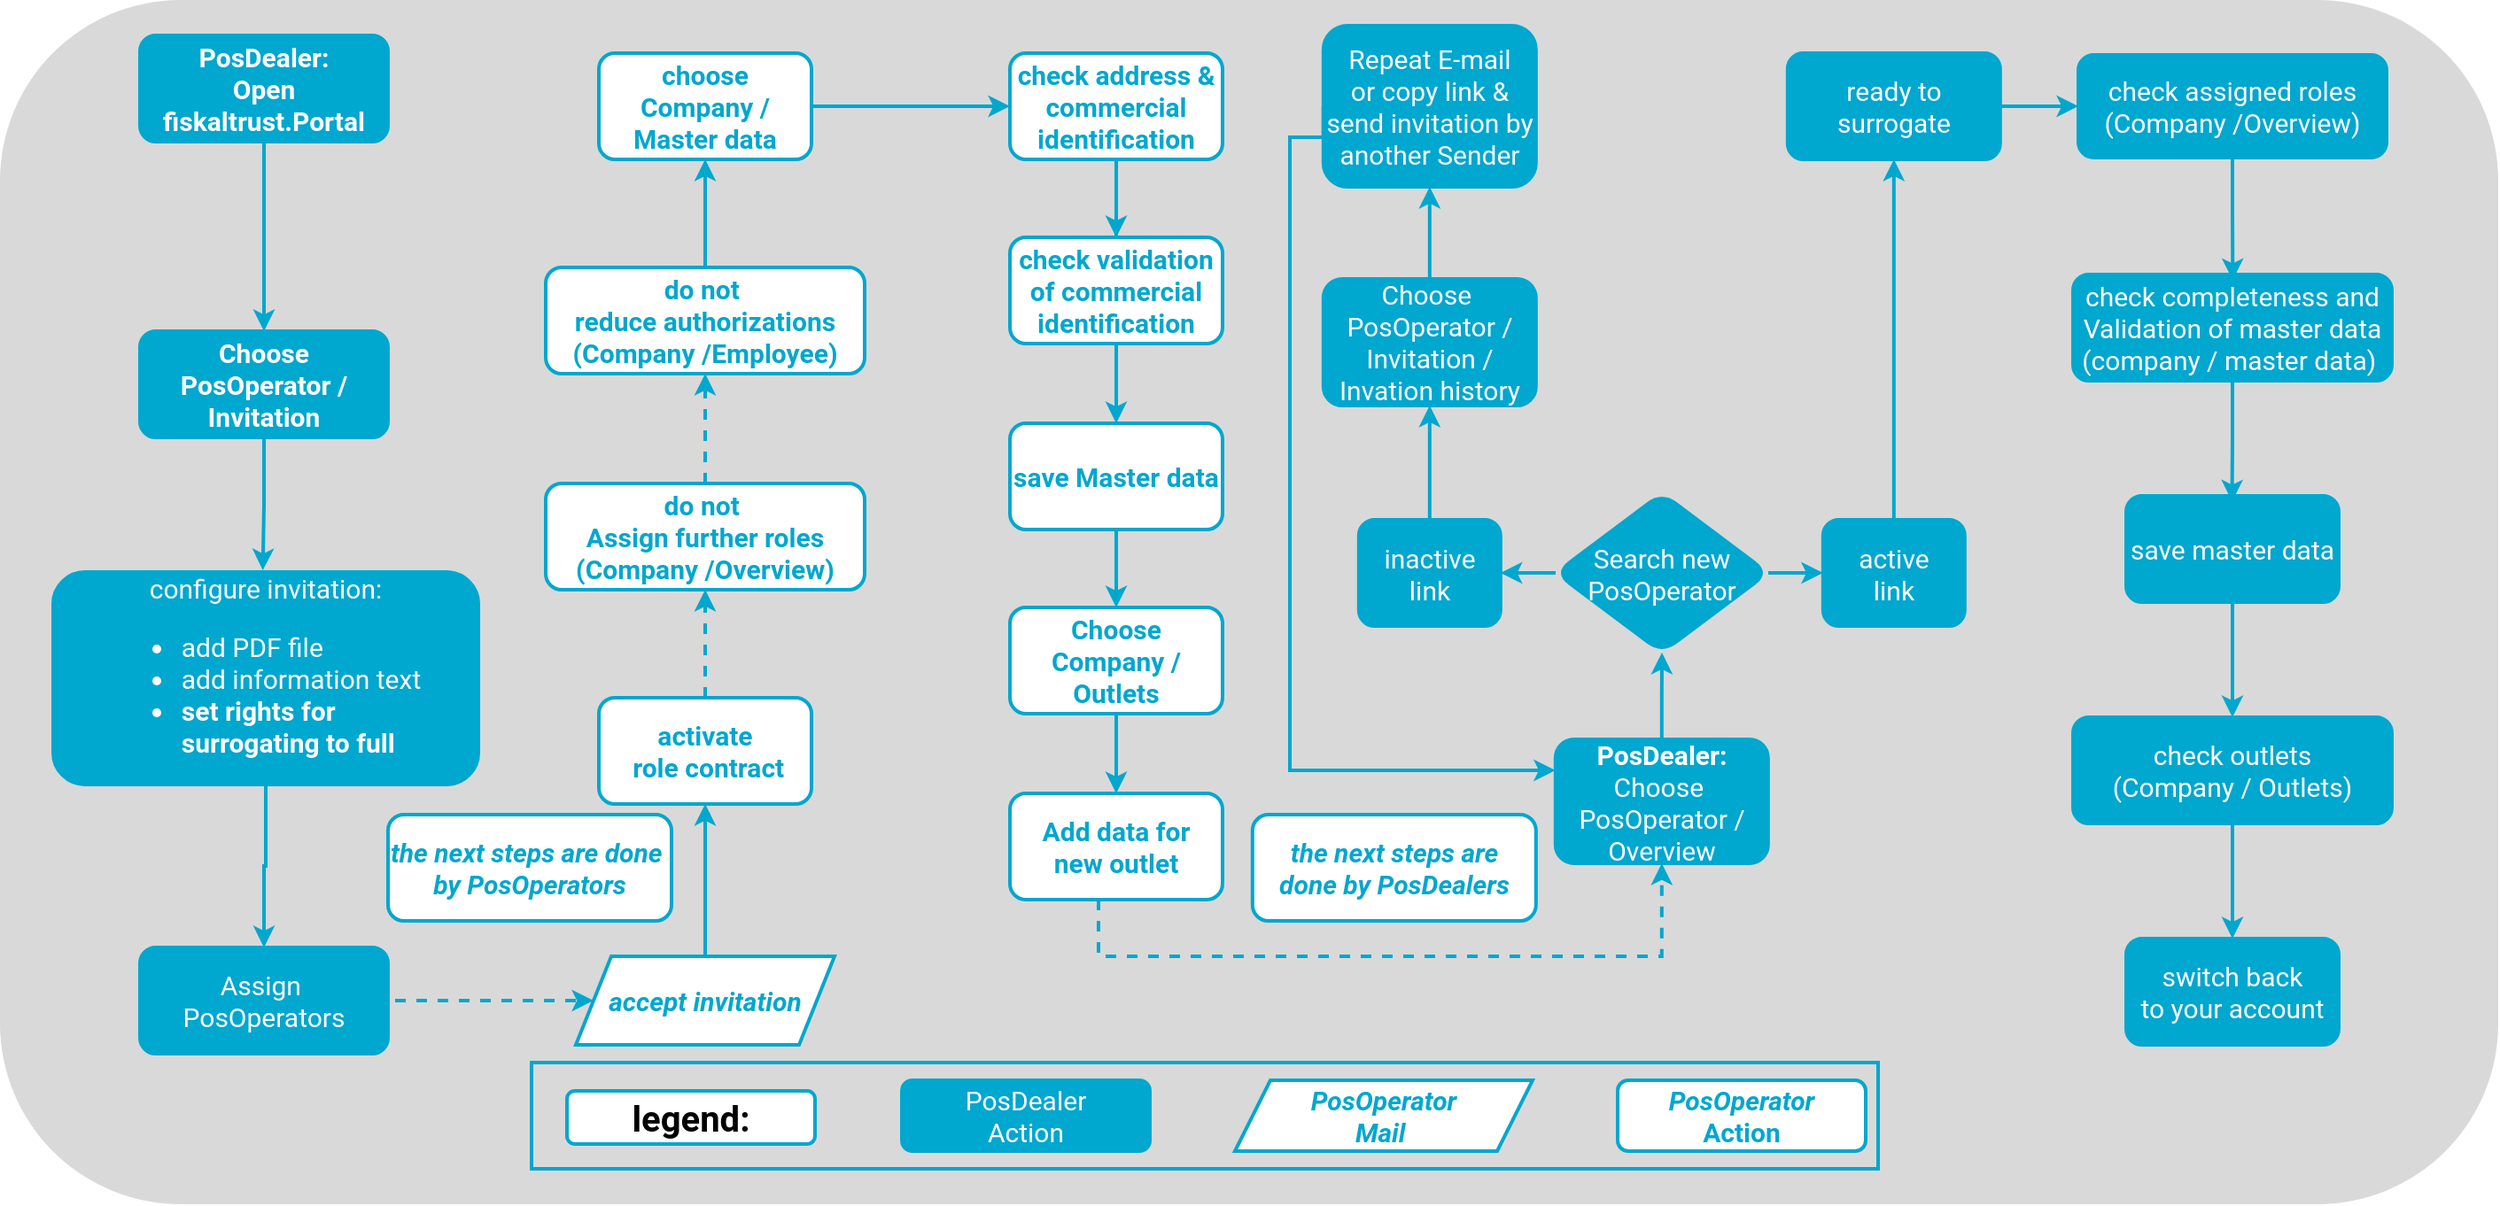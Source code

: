 <mxfile version="16.5.1" type="device"><diagram id="C5RBs43oDa-KdzZeNtuy" name="Page-1"><mxGraphModel dx="7570" dy="2586" grid="1" gridSize="10" guides="1" tooltips="1" connect="1" arrows="1" fold="1" page="1" pageScale="1" pageWidth="1169" pageHeight="827" math="0" shadow="0"><root><mxCell id="WIyWlLk6GJQsqaUBKTNV-0"/><mxCell id="WIyWlLk6GJQsqaUBKTNV-1" parent="WIyWlLk6GJQsqaUBKTNV-0"/><mxCell id="Cb_uMorNascUox6Z1jP--0" value="" style="rounded=1;whiteSpace=wrap;html=1;fillColor=#D9D9D9;strokeColor=none;" vertex="1" parent="WIyWlLk6GJQsqaUBKTNV-1"><mxGeometry x="-2350" width="1410" height="680" as="geometry"/></mxCell><mxCell id="v3fSg9JuTYm69rFWSCnm-49" value="" style="edgeStyle=orthogonalEdgeStyle;rounded=0;orthogonalLoop=1;jettySize=auto;html=1;fontFamily=Roboto;fontSize=24;fontColor=#00A7CE;strokeColor=#00A7CE;fontStyle=1;strokeWidth=2;" parent="WIyWlLk6GJQsqaUBKTNV-1" source="v3fSg9JuTYm69rFWSCnm-47" target="v3fSg9JuTYm69rFWSCnm-48" edge="1"><mxGeometry relative="1" as="geometry"/></mxCell><mxCell id="v3fSg9JuTYm69rFWSCnm-47" value="&lt;span style=&quot;&quot;&gt;PosDealer:&lt;/span&gt;&lt;br style=&quot;&quot;&gt;&lt;span style=&quot;&quot;&gt;Open fiskaltrust.Portal&lt;/span&gt;&lt;span style=&quot;font-size: 15px;&quot;&gt;&lt;br&gt;&lt;/span&gt;" style="whiteSpace=wrap;html=1;rounded=1;fontColor=#FFFFFF;strokeColor=#00A7CE;fillColor=#00A7CE;fontFamily=Roboto;fontSize=15;fontStyle=1;strokeWidth=2;" parent="WIyWlLk6GJQsqaUBKTNV-1" vertex="1"><mxGeometry x="-2271" y="20" width="140" height="60" as="geometry"/></mxCell><mxCell id="Mn3AqxcqX_a29lvz7Gvl-8" value="" style="edgeStyle=orthogonalEdgeStyle;rounded=0;orthogonalLoop=1;jettySize=auto;html=1;strokeColor=#00A7CE;fontStyle=1;strokeWidth=2;entryX=0.493;entryY=-0.008;entryDx=0;entryDy=0;entryPerimeter=0;" parent="WIyWlLk6GJQsqaUBKTNV-1" source="v3fSg9JuTYm69rFWSCnm-48" target="v3fSg9JuTYm69rFWSCnm-77" edge="1"><mxGeometry relative="1" as="geometry"><mxPoint x="-2198" y="279" as="targetPoint"/></mxGeometry></mxCell><mxCell id="v3fSg9JuTYm69rFWSCnm-48" value="Choose&lt;br&gt;PosOperator / Invitation" style="whiteSpace=wrap;html=1;rounded=1;fontFamily=Roboto;fontSize=15;fontColor=#FFFFFF;strokeColor=#00A7CE;fillColor=#00A7CE;fontStyle=1;strokeWidth=2;" parent="WIyWlLk6GJQsqaUBKTNV-1" vertex="1"><mxGeometry x="-2271" y="187" width="140" height="60" as="geometry"/></mxCell><mxCell id="Mn3AqxcqX_a29lvz7Gvl-87" value="" style="edgeStyle=orthogonalEdgeStyle;rounded=0;orthogonalLoop=1;jettySize=auto;html=1;fontColor=#00A7CE;strokeColor=#00A7CE;strokeWidth=2;exitX=0.5;exitY=1;exitDx=0;exitDy=0;" parent="WIyWlLk6GJQsqaUBKTNV-1" source="v3fSg9JuTYm69rFWSCnm-77" target="v3fSg9JuTYm69rFWSCnm-89" edge="1"><mxGeometry relative="1" as="geometry"><mxPoint x="-2198" y="379" as="sourcePoint"/></mxGeometry></mxCell><mxCell id="v3fSg9JuTYm69rFWSCnm-77" value="configure invitation:&lt;br&gt;&lt;ul&gt;&lt;li style=&quot;text-align: left&quot;&gt;&lt;span&gt;add PDF file&lt;/span&gt;&lt;br&gt;&lt;/li&gt;&lt;li style=&quot;text-align: left&quot;&gt;add information&amp;nbsp;text&lt;/li&gt;&lt;li style=&quot;text-align: left&quot;&gt;&lt;b&gt;set rights for &lt;br&gt;surrogating to full&lt;/b&gt;&lt;/li&gt;&lt;/ul&gt;" style="whiteSpace=wrap;html=1;rounded=1;fontFamily=Roboto;fontSize=15;fontColor=#FFFFFF;strokeColor=#00A7CE;fillColor=#00A7CE;strokeWidth=2;" parent="WIyWlLk6GJQsqaUBKTNV-1" vertex="1"><mxGeometry x="-2320" y="323" width="240" height="120" as="geometry"/></mxCell><mxCell id="Y5erEpg70txBsuCsyP2C-1" value="" style="edgeStyle=orthogonalEdgeStyle;rounded=0;orthogonalLoop=1;jettySize=auto;html=1;strokeColor=#00A7CE;strokeWidth=2;" parent="WIyWlLk6GJQsqaUBKTNV-1" source="v3fSg9JuTYm69rFWSCnm-98" target="z2bu3mqi8o8vtRumku9h-0" edge="1"><mxGeometry relative="1" as="geometry"/></mxCell><mxCell id="v3fSg9JuTYm69rFWSCnm-98" value="accept invitation" style="shape=parallelogram;perimeter=parallelogramPerimeter;whiteSpace=wrap;html=1;fixedSize=1;labelBackgroundColor=#;fontFamily=Roboto;fontSize=15;fontColor=#00A7CE;strokeColor=#00A7CE;fillColor=default;fontStyle=3;strokeWidth=2;" parent="WIyWlLk6GJQsqaUBKTNV-1" vertex="1"><mxGeometry x="-2025" y="540" width="146" height="50" as="geometry"/></mxCell><mxCell id="puUZkzGOgNQU4tXlGvYH-34" value="" style="edgeStyle=orthogonalEdgeStyle;rounded=0;orthogonalLoop=1;jettySize=auto;html=1;strokeColor=#00A7CE;strokeWidth=2;entryX=0;entryY=0.5;entryDx=0;entryDy=0;" parent="WIyWlLk6GJQsqaUBKTNV-1" source="v3fSg9JuTYm69rFWSCnm-104" target="v3fSg9JuTYm69rFWSCnm-108" edge="1"><mxGeometry relative="1" as="geometry"><mxPoint x="-1660" y="584.0" as="targetPoint"/></mxGeometry></mxCell><mxCell id="v3fSg9JuTYm69rFWSCnm-104" value="choose &lt;br&gt;Company / Master data" style="whiteSpace=wrap;html=1;rounded=1;fontFamily=Roboto;fontSize=15;fontColor=#00A7CE;fontStyle=1;strokeColor=#00A7CE;flipV=1;strokeWidth=2;" parent="WIyWlLk6GJQsqaUBKTNV-1" vertex="1"><mxGeometry x="-2012" y="30" width="120" height="60" as="geometry"/></mxCell><mxCell id="Mn3AqxcqX_a29lvz7Gvl-58" value="" style="edgeStyle=orthogonalEdgeStyle;rounded=0;orthogonalLoop=1;jettySize=auto;html=1;fontColor=#00A7CE;strokeColor=#00A7CE;strokeWidth=2;" parent="WIyWlLk6GJQsqaUBKTNV-1" source="v3fSg9JuTYm69rFWSCnm-108" target="Mn3AqxcqX_a29lvz7Gvl-57" edge="1"><mxGeometry relative="1" as="geometry"/></mxCell><mxCell id="v3fSg9JuTYm69rFWSCnm-108" value="check address &amp;amp; commercial identification" style="whiteSpace=wrap;html=1;rounded=1;fontFamily=Roboto;fontSize=15;fontColor=#00A7CE;fontStyle=1;strokeColor=#00A7CE;strokeWidth=2;flipV=1;" parent="WIyWlLk6GJQsqaUBKTNV-1" vertex="1"><mxGeometry x="-1780" y="30" width="120" height="60" as="geometry"/></mxCell><mxCell id="z2bu3mqi8o8vtRumku9h-0" value="&lt;span&gt;activate&lt;br&gt;&amp;nbsp;role contract&lt;/span&gt;" style="whiteSpace=wrap;html=1;rounded=1;fontFamily=Roboto;fontSize=15;fontColor=#00A7CE;fontStyle=1;strokeColor=#00A7CE;flipV=1;strokeWidth=2;" parent="WIyWlLk6GJQsqaUBKTNV-1" vertex="1"><mxGeometry x="-2012" y="394" width="120" height="60" as="geometry"/></mxCell><mxCell id="z2bu3mqi8o8vtRumku9h-6" value="" style="edgeStyle=orthogonalEdgeStyle;rounded=0;orthogonalLoop=1;jettySize=auto;html=1;fontColor=#00A7CE;strokeColor=#00A7CE;strokeWidth=2;dashed=1;" parent="WIyWlLk6GJQsqaUBKTNV-1" source="z2bu3mqi8o8vtRumku9h-0" target="z2bu3mqi8o8vtRumku9h-5" edge="1"><mxGeometry relative="1" as="geometry"><mxPoint x="-2220" y="288" as="sourcePoint"/></mxGeometry></mxCell><mxCell id="Y5erEpg70txBsuCsyP2C-30" value="" style="edgeStyle=orthogonalEdgeStyle;rounded=0;orthogonalLoop=1;jettySize=auto;html=1;fontColor=#FFFFFF;strokeColor=#00A7CE;strokeWidth=2;dashed=1;" parent="WIyWlLk6GJQsqaUBKTNV-1" source="z2bu3mqi8o8vtRumku9h-5" target="Y5erEpg70txBsuCsyP2C-2" edge="1"><mxGeometry relative="1" as="geometry"/></mxCell><mxCell id="z2bu3mqi8o8vtRumku9h-5" value="&lt;h4&gt;do not&amp;nbsp;&lt;br&gt;Assign further roles&lt;br&gt;(Company /Overview)&lt;/h4&gt;" style="whiteSpace=wrap;html=1;rounded=1;fontFamily=Roboto;fontSize=15;fontColor=#00A7CE;fontStyle=1;strokeColor=#00A7CE;flipV=1;strokeWidth=2;" parent="WIyWlLk6GJQsqaUBKTNV-1" vertex="1"><mxGeometry x="-2042" y="273" width="180" height="60" as="geometry"/></mxCell><mxCell id="puUZkzGOgNQU4tXlGvYH-8" value="" style="edgeStyle=orthogonalEdgeStyle;rounded=0;orthogonalLoop=1;jettySize=auto;html=1;strokeColor=#00A7CE;strokeWidth=2;" parent="WIyWlLk6GJQsqaUBKTNV-1" source="Mn3AqxcqX_a29lvz7Gvl-14" target="puUZkzGOgNQU4tXlGvYH-7" edge="1"><mxGeometry relative="1" as="geometry"/></mxCell><mxCell id="Mn3AqxcqX_a29lvz7Gvl-14" value="save Master data" style="whiteSpace=wrap;html=1;rounded=1;fontFamily=Roboto;fontSize=15;fontColor=#00A7CE;fontStyle=1;strokeColor=#00A7CE;strokeWidth=2;" parent="WIyWlLk6GJQsqaUBKTNV-1" vertex="1"><mxGeometry x="-1780" y="239" width="120" height="60" as="geometry"/></mxCell><mxCell id="Mn3AqxcqX_a29lvz7Gvl-69" value="" style="edgeStyle=orthogonalEdgeStyle;rounded=0;orthogonalLoop=1;jettySize=auto;html=1;fontColor=#00A7CE;strokeColor=#00A7CE;strokeWidth=2;entryX=0.5;entryY=0;entryDx=0;entryDy=0;" parent="WIyWlLk6GJQsqaUBKTNV-1" source="Mn3AqxcqX_a29lvz7Gvl-57" target="Mn3AqxcqX_a29lvz7Gvl-14" edge="1"><mxGeometry relative="1" as="geometry"><mxPoint x="-1444.09" y="-672" as="targetPoint"/></mxGeometry></mxCell><mxCell id="Mn3AqxcqX_a29lvz7Gvl-57" value="check validation&lt;br&gt;of commercial identification" style="whiteSpace=wrap;html=1;rounded=1;fontFamily=Roboto;fontSize=15;fontColor=#00A7CE;fontStyle=1;strokeColor=#00A7CE;strokeWidth=2;" parent="WIyWlLk6GJQsqaUBKTNV-1" vertex="1"><mxGeometry x="-1780" y="134" width="120" height="60" as="geometry"/></mxCell><mxCell id="Mn3AqxcqX_a29lvz7Gvl-68" value="" style="edgeStyle=orthogonalEdgeStyle;rounded=0;orthogonalLoop=1;jettySize=auto;html=1;fontFamily=Roboto;fontSize=24;fontColor=#00A7CE;strokeColor=#00A7CE;endArrow=none;strokeWidth=2;" parent="WIyWlLk6GJQsqaUBKTNV-1" source="v3fSg9JuTYm69rFWSCnm-108" target="Mn3AqxcqX_a29lvz7Gvl-57" edge="1"><mxGeometry relative="1" as="geometry"><mxPoint x="-1484.09" y="180" as="sourcePoint"/><mxPoint x="-1484.09" y="309.0" as="targetPoint"/></mxGeometry></mxCell><mxCell id="Y5erEpg70txBsuCsyP2C-5" style="edgeStyle=orthogonalEdgeStyle;rounded=0;orthogonalLoop=1;jettySize=auto;html=1;entryX=0;entryY=0.5;entryDx=0;entryDy=0;strokeColor=#00A7CE;strokeWidth=2;dashed=1;exitX=0.5;exitY=1;exitDx=0;exitDy=0;" parent="WIyWlLk6GJQsqaUBKTNV-1" source="v3fSg9JuTYm69rFWSCnm-89" target="v3fSg9JuTYm69rFWSCnm-98" edge="1"><mxGeometry relative="1" as="geometry"><Array as="points"><mxPoint x="-2200" y="545"/></Array></mxGeometry></mxCell><mxCell id="v3fSg9JuTYm69rFWSCnm-89" value="Assign&amp;nbsp; PosOperators" style="whiteSpace=wrap;html=1;rounded=1;fontFamily=Roboto;fontSize=15;fontColor=#FFFFFF;strokeColor=#00A7CE;fillColor=#00A7CE;flipV=1;strokeWidth=2;" parent="WIyWlLk6GJQsqaUBKTNV-1" vertex="1"><mxGeometry x="-2271" y="535" width="140" height="60" as="geometry"/></mxCell><mxCell id="puUZkzGOgNQU4tXlGvYH-10" value="" style="edgeStyle=orthogonalEdgeStyle;rounded=0;orthogonalLoop=1;jettySize=auto;html=1;strokeColor=#00A7CE;strokeWidth=2;" parent="WIyWlLk6GJQsqaUBKTNV-1" source="puUZkzGOgNQU4tXlGvYH-7" target="puUZkzGOgNQU4tXlGvYH-9" edge="1"><mxGeometry relative="1" as="geometry"/></mxCell><mxCell id="puUZkzGOgNQU4tXlGvYH-7" value="Choose Company / Outlets" style="whiteSpace=wrap;html=1;rounded=1;fontFamily=Roboto;fontSize=15;fontColor=#00A7CE;fontStyle=1;strokeColor=#00A7CE;strokeWidth=2;" parent="WIyWlLk6GJQsqaUBKTNV-1" vertex="1"><mxGeometry x="-1780" y="343" width="120" height="60" as="geometry"/></mxCell><mxCell id="Y5erEpg70txBsuCsyP2C-7" style="edgeStyle=orthogonalEdgeStyle;rounded=0;orthogonalLoop=1;jettySize=auto;html=1;dashed=1;fontColor=#00A7CE;strokeColor=#00A7CE;strokeWidth=2;entryX=0.5;entryY=1;entryDx=0;entryDy=0;" parent="WIyWlLk6GJQsqaUBKTNV-1" source="puUZkzGOgNQU4tXlGvYH-9" target="Cb_uMorNascUox6Z1jP--22" edge="1"><mxGeometry relative="1" as="geometry"><Array as="points"><mxPoint x="-1730" y="540"/><mxPoint x="-1412" y="540"/></Array><mxPoint x="-1570" y="500" as="targetPoint"/></mxGeometry></mxCell><mxCell id="puUZkzGOgNQU4tXlGvYH-9" value="Add data for&lt;br&gt;new outlet" style="whiteSpace=wrap;html=1;rounded=1;fontFamily=Roboto;fontSize=15;fontColor=#00A7CE;fontStyle=1;strokeColor=#00A7CE;strokeWidth=2;" parent="WIyWlLk6GJQsqaUBKTNV-1" vertex="1"><mxGeometry x="-1780" y="448" width="120" height="60" as="geometry"/></mxCell><mxCell id="Y5erEpg70txBsuCsyP2C-29" value="" style="edgeStyle=orthogonalEdgeStyle;rounded=0;orthogonalLoop=1;jettySize=auto;html=1;fontColor=#FFFFFF;strokeColor=#00A7CE;strokeWidth=2;" parent="WIyWlLk6GJQsqaUBKTNV-1" source="Y5erEpg70txBsuCsyP2C-2" target="v3fSg9JuTYm69rFWSCnm-104" edge="1"><mxGeometry relative="1" as="geometry"/></mxCell><mxCell id="Y5erEpg70txBsuCsyP2C-2" value="&lt;h4&gt;do not&amp;nbsp;&lt;br&gt;reduce authorizations&lt;br&gt;(Company /Employee)&lt;/h4&gt;" style="whiteSpace=wrap;html=1;rounded=1;fontFamily=Roboto;fontSize=15;fontColor=#00A7CE;fontStyle=1;strokeColor=#00A7CE;strokeWidth=2;" parent="WIyWlLk6GJQsqaUBKTNV-1" vertex="1"><mxGeometry x="-2042" y="151" width="180" height="60" as="geometry"/></mxCell><mxCell id="Y5erEpg70txBsuCsyP2C-11" value="" style="edgeStyle=orthogonalEdgeStyle;rounded=0;orthogonalLoop=1;jettySize=auto;html=1;fontColor=#FFFFFF;strokeColor=#00A7CE;strokeWidth=2;entryX=0.501;entryY=0.053;entryDx=0;entryDy=0;entryPerimeter=0;" parent="WIyWlLk6GJQsqaUBKTNV-1" source="Y5erEpg70txBsuCsyP2C-8" target="Y5erEpg70txBsuCsyP2C-10" edge="1"><mxGeometry relative="1" as="geometry"/></mxCell><mxCell id="Y5erEpg70txBsuCsyP2C-8" value="check a&lt;span&gt;ssigned roles&lt;br&gt;&lt;/span&gt;&lt;span&gt;(Company /Overview)&lt;/span&gt;&lt;span&gt;&lt;br&gt;&lt;/span&gt;" style="whiteSpace=wrap;html=1;rounded=1;fontFamily=Roboto;fontSize=15;fontColor=#FFFFFF;strokeColor=#00A7CE;strokeWidth=2;fillColor=#00A7CE;" parent="WIyWlLk6GJQsqaUBKTNV-1" vertex="1"><mxGeometry x="-1177" y="31" width="174" height="58" as="geometry"/></mxCell><mxCell id="Y5erEpg70txBsuCsyP2C-13" value="" style="edgeStyle=orthogonalEdgeStyle;rounded=0;orthogonalLoop=1;jettySize=auto;html=1;fontColor=#FFFFFF;strokeColor=#00A7CE;strokeWidth=2;entryX=0.498;entryY=0.053;entryDx=0;entryDy=0;entryPerimeter=0;" parent="WIyWlLk6GJQsqaUBKTNV-1" source="Y5erEpg70txBsuCsyP2C-10" target="Y5erEpg70txBsuCsyP2C-12" edge="1"><mxGeometry relative="1" as="geometry"/></mxCell><mxCell id="Y5erEpg70txBsuCsyP2C-10" value="check completeness and Validation of master data&lt;br&gt;(company / master data)&amp;nbsp;" style="whiteSpace=wrap;html=1;rounded=1;fontFamily=Roboto;fontSize=15;fontColor=#FFFFFF;strokeColor=#00A7CE;strokeWidth=2;fillColor=#00A7CE;" parent="WIyWlLk6GJQsqaUBKTNV-1" vertex="1"><mxGeometry x="-1180" y="155" width="180" height="60" as="geometry"/></mxCell><mxCell id="Y5erEpg70txBsuCsyP2C-15" value="" style="edgeStyle=orthogonalEdgeStyle;rounded=0;orthogonalLoop=1;jettySize=auto;html=1;fontColor=#FFFFFF;strokeColor=#00A7CE;strokeWidth=2;" parent="WIyWlLk6GJQsqaUBKTNV-1" source="Y5erEpg70txBsuCsyP2C-12" target="Y5erEpg70txBsuCsyP2C-14" edge="1"><mxGeometry relative="1" as="geometry"/></mxCell><mxCell id="Y5erEpg70txBsuCsyP2C-12" value="save master data" style="whiteSpace=wrap;html=1;rounded=1;fontFamily=Roboto;fontSize=15;fontColor=#FFFFFF;strokeColor=#00A7CE;strokeWidth=2;fillColor=#00A7CE;" parent="WIyWlLk6GJQsqaUBKTNV-1" vertex="1"><mxGeometry x="-1150" y="280" width="120" height="60" as="geometry"/></mxCell><mxCell id="Y5erEpg70txBsuCsyP2C-27" value="" style="edgeStyle=orthogonalEdgeStyle;rounded=0;orthogonalLoop=1;jettySize=auto;html=1;fontColor=#FFFFFF;strokeColor=#00A7CE;strokeWidth=2;" parent="WIyWlLk6GJQsqaUBKTNV-1" source="Y5erEpg70txBsuCsyP2C-14" target="Y5erEpg70txBsuCsyP2C-26" edge="1"><mxGeometry relative="1" as="geometry"/></mxCell><mxCell id="Y5erEpg70txBsuCsyP2C-14" value="check outlets&lt;br&gt;(Company / Outlets)" style="whiteSpace=wrap;html=1;rounded=1;fontFamily=Roboto;fontSize=15;fontColor=#FFFFFF;strokeColor=#00A7CE;strokeWidth=2;fillColor=#00A7CE;" parent="WIyWlLk6GJQsqaUBKTNV-1" vertex="1"><mxGeometry x="-1180" y="405" width="180" height="60" as="geometry"/></mxCell><mxCell id="Y5erEpg70txBsuCsyP2C-26" value="&lt;span style=&quot;color: rgb(255 , 255 , 255) ; font-family: &amp;#34;roboto&amp;#34; ; font-size: 15px ; font-style: normal ; font-weight: 400 ; letter-spacing: normal ; text-align: center ; text-indent: 0px ; text-transform: none ; word-spacing: 0px ; display: inline ; float: none&quot;&gt;switch back&lt;br&gt;to your account&lt;/span&gt;" style="whiteSpace=wrap;html=1;rounded=1;fontFamily=Roboto;fontSize=15;fontColor=#FFFFFF;strokeColor=#00A7CE;strokeWidth=2;fillColor=#00A7CE;" parent="WIyWlLk6GJQsqaUBKTNV-1" vertex="1"><mxGeometry x="-1150" y="530" width="120" height="60" as="geometry"/></mxCell><mxCell id="Cb_uMorNascUox6Z1jP--1" value="" style="group" vertex="1" connectable="0" parent="WIyWlLk6GJQsqaUBKTNV-1"><mxGeometry x="-2050" y="600" width="760" height="60" as="geometry"/></mxCell><mxCell id="Cb_uMorNascUox6Z1jP--2" value="" style="rounded=0;whiteSpace=wrap;html=1;fillColor=none;strokeWidth=2;strokeColor=#00A7CE;" vertex="1" parent="Cb_uMorNascUox6Z1jP--1"><mxGeometry width="760" height="60" as="geometry"/></mxCell><mxCell id="Cb_uMorNascUox6Z1jP--3" value="&lt;span style=&quot;font-size: 15px&quot;&gt;PosDealer&lt;br&gt;Action&lt;/span&gt;" style="whiteSpace=wrap;html=1;rounded=1;fontFamily=Roboto;fontSize=15;fontColor=#FFFFFF;strokeColor=#00A7CE;fillColor=#00A7CE;strokeWidth=2;" vertex="1" parent="Cb_uMorNascUox6Z1jP--1"><mxGeometry x="209" y="10" width="140" height="40" as="geometry"/></mxCell><mxCell id="Cb_uMorNascUox6Z1jP--4" value="&lt;i&gt;PosOperator&lt;br&gt;&lt;/i&gt;Action" style="whiteSpace=wrap;html=1;rounded=1;fontFamily=Roboto;fontStyle=1;fontSize=15;fontColor=#00A7CE;strokeColor=#00A7CE;strokeWidth=2;" vertex="1" parent="Cb_uMorNascUox6Z1jP--1"><mxGeometry x="613" y="10" width="140" height="40" as="geometry"/></mxCell><mxCell id="Cb_uMorNascUox6Z1jP--5" value="&lt;font style=&quot;font-size: 20px&quot;&gt;legend:&lt;/font&gt;" style="whiteSpace=wrap;html=1;rounded=1;fontFamily=Roboto;fontStyle=1;fontSize=15;strokeWidth=2;strokeColor=#00A7CE;" vertex="1" parent="Cb_uMorNascUox6Z1jP--1"><mxGeometry x="20" y="16" width="140" height="30" as="geometry"/></mxCell><mxCell id="Cb_uMorNascUox6Z1jP--6" value="PosOperator&lt;br&gt;Mail&amp;nbsp;" style="shape=parallelogram;perimeter=parallelogramPerimeter;whiteSpace=wrap;html=1;fixedSize=1;labelBackgroundColor=#;fontFamily=Roboto;fontSize=15;fontColor=#00A7CE;strokeColor=#00A7CE;fillColor=default;fontStyle=3;strokeWidth=2;" vertex="1" parent="Cb_uMorNascUox6Z1jP--1"><mxGeometry x="397" y="10" width="168" height="40" as="geometry"/></mxCell><mxCell id="Cb_uMorNascUox6Z1jP--7" value="&lt;div&gt;&lt;i&gt;the next steps are&lt;/i&gt;&lt;/div&gt;&lt;div&gt;&lt;i&gt;done by PosDealers&lt;/i&gt;&lt;/div&gt;" style="whiteSpace=wrap;html=1;rounded=1;fontFamily=Roboto;fontStyle=1;fontSize=15;fontColor=#00A7CE;strokeColor=#00A7CE;strokeWidth=2;" vertex="1" parent="WIyWlLk6GJQsqaUBKTNV-1"><mxGeometry x="-1643.09" y="460" width="160" height="60" as="geometry"/></mxCell><mxCell id="Cb_uMorNascUox6Z1jP--8" value="&lt;div&gt;&lt;i&gt;the next steps are done&amp;nbsp;&lt;/i&gt;&lt;/div&gt;&lt;div&gt;&lt;i&gt;by PosOperators&lt;/i&gt;&lt;/div&gt;" style="whiteSpace=wrap;html=1;rounded=1;fontFamily=Roboto;fontStyle=1;fontSize=15;fontColor=#00A7CE;strokeColor=#00A7CE;strokeWidth=2;" vertex="1" parent="WIyWlLk6GJQsqaUBKTNV-1"><mxGeometry x="-2131" y="460" width="160" height="60" as="geometry"/></mxCell><mxCell id="Cb_uMorNascUox6Z1jP--9" value="" style="edgeStyle=orthogonalEdgeStyle;rounded=0;orthogonalLoop=1;jettySize=auto;html=1;fontColor=#00A7CE;strokeColor=#00A7CE;strokeWidth=2;entryX=0.5;entryY=1;entryDx=0;entryDy=0;exitX=0.5;exitY=0;exitDx=0;exitDy=0;" edge="1" parent="WIyWlLk6GJQsqaUBKTNV-1" source="Cb_uMorNascUox6Z1jP--17" target="Cb_uMorNascUox6Z1jP--16"><mxGeometry relative="1" as="geometry"><mxPoint x="-1544.45" y="108.534" as="targetPoint"/><mxPoint x="-1544.09" y="166.5" as="sourcePoint"/><Array as="points"/></mxGeometry></mxCell><mxCell id="Cb_uMorNascUox6Z1jP--10" style="edgeStyle=orthogonalEdgeStyle;rounded=0;orthogonalLoop=1;jettySize=auto;html=1;entryX=0;entryY=0.25;entryDx=0;entryDy=0;strokeColor=#00A7CE;strokeWidth=2;exitX=0;exitY=0.5;exitDx=0;exitDy=0;" edge="1" parent="WIyWlLk6GJQsqaUBKTNV-1" source="Cb_uMorNascUox6Z1jP--12" target="Cb_uMorNascUox6Z1jP--22"><mxGeometry relative="1" as="geometry"><mxPoint x="-1583.09" y="-47" as="sourcePoint"/><mxPoint x="-1410.09" y="435" as="targetPoint"/><Array as="points"><mxPoint x="-1622" y="77.5"/><mxPoint x="-1622" y="435.5"/></Array></mxGeometry></mxCell><mxCell id="Cb_uMorNascUox6Z1jP--11" value="" style="edgeStyle=orthogonalEdgeStyle;rounded=0;orthogonalLoop=1;jettySize=auto;html=1;strokeColor=#00A7CE;fontColor=#00A7CE;strokeWidth=2;entryX=0.5;entryY=1;entryDx=0;entryDy=0;exitX=0.5;exitY=0;exitDx=0;exitDy=0;" edge="1" parent="WIyWlLk6GJQsqaUBKTNV-1" source="Cb_uMorNascUox6Z1jP--14" target="Cb_uMorNascUox6Z1jP--13"><mxGeometry relative="1" as="geometry"><mxPoint x="-1282.09" y="166.5" as="sourcePoint"/><mxPoint x="-1272" y="-29.5" as="targetPoint"/><Array as="points"/></mxGeometry></mxCell><mxCell id="Cb_uMorNascUox6Z1jP--12" value="Repeat E-mail&lt;br&gt;or copy link &amp;amp; send invitation by another Sender" style="whiteSpace=wrap;html=1;rounded=1;fontFamily=Roboto;fontSize=15;fontColor=#FFFFFF;strokeColor=#00A7CE;fillColor=#00A7CE;strokeWidth=2;" vertex="1" parent="WIyWlLk6GJQsqaUBKTNV-1"><mxGeometry x="-1603.09" y="14.5" width="120" height="91" as="geometry"/></mxCell><mxCell id="Cb_uMorNascUox6Z1jP--23" style="edgeStyle=orthogonalEdgeStyle;rounded=0;orthogonalLoop=1;jettySize=auto;html=1;strokeColor=#00A7CE;fontColor=#00A7CE;strokeWidth=2;entryX=0;entryY=0.5;entryDx=0;entryDy=0;" edge="1" parent="WIyWlLk6GJQsqaUBKTNV-1" source="Cb_uMorNascUox6Z1jP--13" target="Y5erEpg70txBsuCsyP2C-8"><mxGeometry relative="1" as="geometry"><mxPoint x="-1180" y="80" as="targetPoint"/><Array as="points"/></mxGeometry></mxCell><mxCell id="Cb_uMorNascUox6Z1jP--13" value="ready to surrogate" style="whiteSpace=wrap;html=1;fontSize=15;fontFamily=Roboto;fillColor=#00A7CE;strokeColor=#00A7CE;fontColor=#FFFFFF;rounded=1;strokeWidth=2;" vertex="1" parent="WIyWlLk6GJQsqaUBKTNV-1"><mxGeometry x="-1341.09" y="30" width="120" height="60" as="geometry"/></mxCell><mxCell id="Cb_uMorNascUox6Z1jP--14" value="active&lt;br&gt;link" style="whiteSpace=wrap;html=1;rounded=1;fontFamily=Roboto;fontSize=15;fontColor=#FFFFFF;strokeColor=#00A7CE;fillColor=#00A7CE;strokeWidth=2;" vertex="1" parent="WIyWlLk6GJQsqaUBKTNV-1"><mxGeometry x="-1321.09" y="293.5" width="80" height="60" as="geometry"/></mxCell><mxCell id="Cb_uMorNascUox6Z1jP--15" value="" style="edgeStyle=orthogonalEdgeStyle;shape=connector;rounded=0;orthogonalLoop=1;jettySize=auto;html=1;labelBackgroundColor=default;fontFamily=Helvetica;fontSize=11;fontColor=#00A7CE;endArrow=classic;strokeColor=#00A7CE;strokeWidth=2;" edge="1" parent="WIyWlLk6GJQsqaUBKTNV-1" source="Cb_uMorNascUox6Z1jP--16" target="Cb_uMorNascUox6Z1jP--12"><mxGeometry relative="1" as="geometry"/></mxCell><mxCell id="Cb_uMorNascUox6Z1jP--16" value="Choose&amp;nbsp;&lt;br&gt;PosOperator / Invitation / Invation history" style="whiteSpace=wrap;html=1;rounded=1;fontFamily=Roboto;fontSize=15;fontColor=#FFFFFF;strokeColor=#00A7CE;fillColor=#00A7CE;strokeWidth=2;" vertex="1" parent="WIyWlLk6GJQsqaUBKTNV-1"><mxGeometry x="-1603.09" y="157.5" width="120" height="71.5" as="geometry"/></mxCell><mxCell id="Cb_uMorNascUox6Z1jP--17" value="inactive&lt;br&gt;link" style="whiteSpace=wrap;html=1;rounded=1;fontFamily=Roboto;fontSize=15;fontColor=#FFFFFF;strokeColor=#00A7CE;fillColor=#00A7CE;strokeWidth=2;" vertex="1" parent="WIyWlLk6GJQsqaUBKTNV-1"><mxGeometry x="-1583.09" y="293.5" width="80" height="60" as="geometry"/></mxCell><mxCell id="Cb_uMorNascUox6Z1jP--18" value="" style="edgeStyle=orthogonalEdgeStyle;rounded=0;orthogonalLoop=1;jettySize=auto;html=1;strokeColor=#00A7CE;fontColor=#00A7CE;strokeWidth=2;" edge="1" parent="WIyWlLk6GJQsqaUBKTNV-1" source="Cb_uMorNascUox6Z1jP--20" target="Cb_uMorNascUox6Z1jP--14"><mxGeometry relative="1" as="geometry"/></mxCell><mxCell id="Cb_uMorNascUox6Z1jP--19" value="" style="edgeStyle=orthogonalEdgeStyle;rounded=0;orthogonalLoop=1;jettySize=auto;html=1;strokeColor=#00A7CE;fontColor=#00A7CE;strokeWidth=2;" edge="1" parent="WIyWlLk6GJQsqaUBKTNV-1" source="Cb_uMorNascUox6Z1jP--20" target="Cb_uMorNascUox6Z1jP--17"><mxGeometry relative="1" as="geometry"/></mxCell><mxCell id="Cb_uMorNascUox6Z1jP--20" value="Search new PosOperator" style="rhombus;whiteSpace=wrap;html=1;rounded=1;fontFamily=Roboto;fontSize=15;fontColor=#FFFFFF;strokeColor=#00A7CE;fillColor=#00A7CE;strokeWidth=2;" vertex="1" parent="WIyWlLk6GJQsqaUBKTNV-1"><mxGeometry x="-1472" y="278.5" width="120" height="90" as="geometry"/></mxCell><mxCell id="Cb_uMorNascUox6Z1jP--21" style="edgeStyle=orthogonalEdgeStyle;rounded=0;orthogonalLoop=1;jettySize=auto;html=1;entryX=0.5;entryY=1;entryDx=0;entryDy=0;strokeColor=#00A7CE;fontColor=#00A7CE;strokeWidth=2;" edge="1" parent="WIyWlLk6GJQsqaUBKTNV-1" source="Cb_uMorNascUox6Z1jP--22" target="Cb_uMorNascUox6Z1jP--20"><mxGeometry relative="1" as="geometry"/></mxCell><mxCell id="Cb_uMorNascUox6Z1jP--22" value="&lt;span style=&quot;font-weight: 700&quot;&gt;PosDealer:&lt;br&gt;&lt;/span&gt;Choose&amp;nbsp;&lt;br&gt;PosOperator / Overview" style="whiteSpace=wrap;html=1;rounded=1;fontFamily=Roboto;fontSize=15;fontColor=#FFFFFF;strokeColor=#00A7CE;fillColor=#00A7CE;strokeWidth=2;" vertex="1" parent="WIyWlLk6GJQsqaUBKTNV-1"><mxGeometry x="-1472.09" y="417.5" width="120" height="70" as="geometry"/></mxCell></root></mxGraphModel></diagram></mxfile>